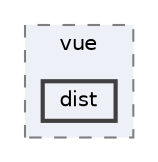 digraph "node_modules/vue/dist"
{
 // LATEX_PDF_SIZE
  bgcolor="transparent";
  edge [fontname=Helvetica,fontsize=10,labelfontname=Helvetica,labelfontsize=10];
  node [fontname=Helvetica,fontsize=10,shape=box,height=0.2,width=0.4];
  compound=true
  subgraph clusterdir_e5769ef7bad8f7cb08d919f41636f789 {
    graph [ bgcolor="#edf0f7", pencolor="grey50", label="vue", fontname=Helvetica,fontsize=10 style="filled,dashed", URL="dir_e5769ef7bad8f7cb08d919f41636f789.html",tooltip=""]
  dir_5116c38993ef58d0c8224d1072e91193 [label="dist", fillcolor="#edf0f7", color="grey25", style="filled,bold", URL="dir_5116c38993ef58d0c8224d1072e91193.html",tooltip=""];
  }
}
